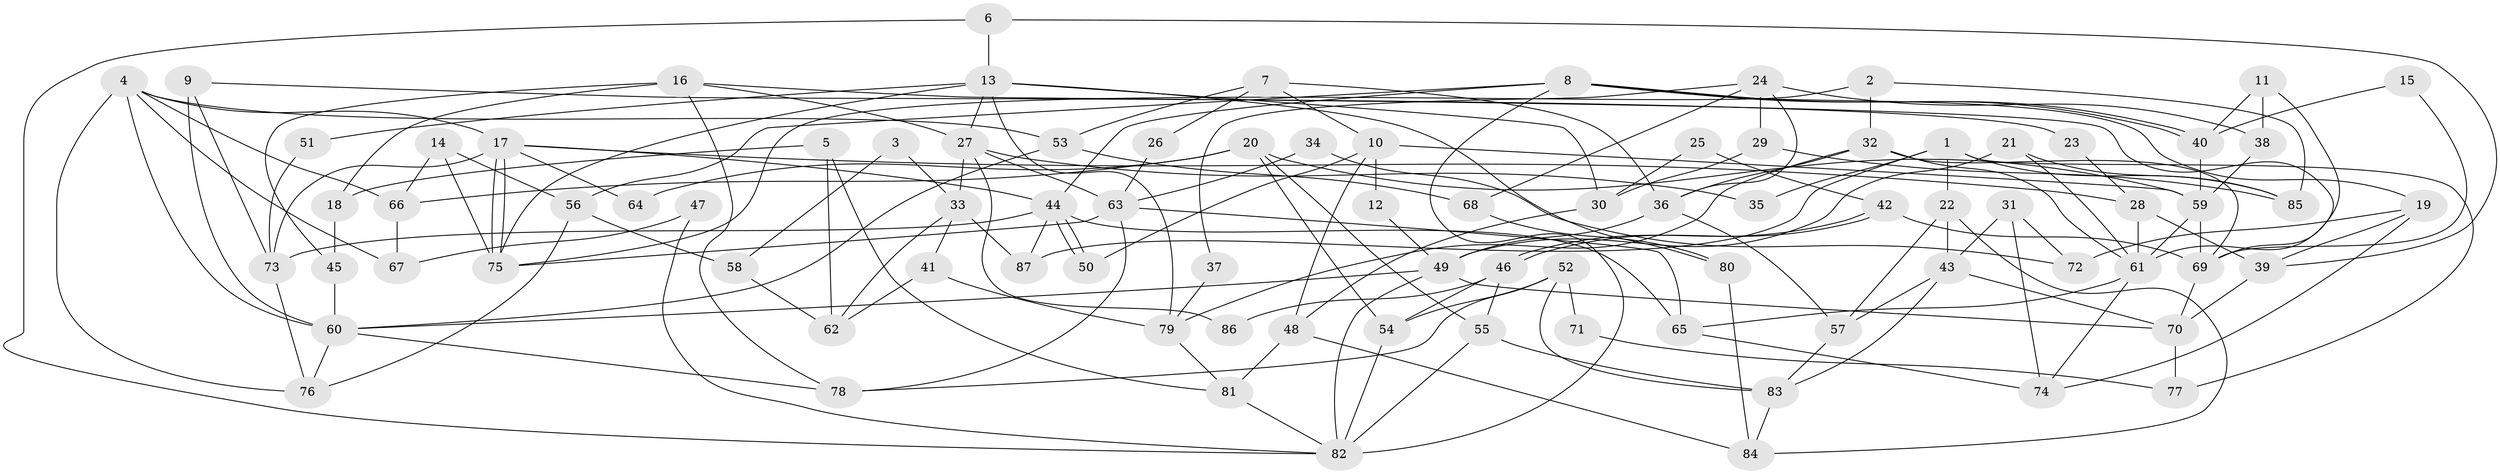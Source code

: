 // coarse degree distribution, {5: 0.14814814814814814, 6: 0.1111111111111111, 4: 0.14814814814814814, 9: 0.05555555555555555, 3: 0.2222222222222222, 2: 0.1111111111111111, 7: 0.12962962962962962, 8: 0.07407407407407407}
// Generated by graph-tools (version 1.1) at 2025/23/03/03/25 07:23:57]
// undirected, 87 vertices, 174 edges
graph export_dot {
graph [start="1"]
  node [color=gray90,style=filled];
  1;
  2;
  3;
  4;
  5;
  6;
  7;
  8;
  9;
  10;
  11;
  12;
  13;
  14;
  15;
  16;
  17;
  18;
  19;
  20;
  21;
  22;
  23;
  24;
  25;
  26;
  27;
  28;
  29;
  30;
  31;
  32;
  33;
  34;
  35;
  36;
  37;
  38;
  39;
  40;
  41;
  42;
  43;
  44;
  45;
  46;
  47;
  48;
  49;
  50;
  51;
  52;
  53;
  54;
  55;
  56;
  57;
  58;
  59;
  60;
  61;
  62;
  63;
  64;
  65;
  66;
  67;
  68;
  69;
  70;
  71;
  72;
  73;
  74;
  75;
  76;
  77;
  78;
  79;
  80;
  81;
  82;
  83;
  84;
  85;
  86;
  87;
  1 -- 87;
  1 -- 85;
  1 -- 22;
  1 -- 35;
  1 -- 77;
  2 -- 32;
  2 -- 75;
  2 -- 85;
  3 -- 33;
  3 -- 58;
  4 -- 17;
  4 -- 76;
  4 -- 53;
  4 -- 60;
  4 -- 66;
  4 -- 67;
  5 -- 81;
  5 -- 18;
  5 -- 62;
  6 -- 39;
  6 -- 82;
  6 -- 13;
  7 -- 36;
  7 -- 53;
  7 -- 10;
  7 -- 26;
  8 -- 82;
  8 -- 40;
  8 -- 40;
  8 -- 19;
  8 -- 44;
  8 -- 56;
  9 -- 73;
  9 -- 60;
  9 -- 23;
  10 -- 59;
  10 -- 12;
  10 -- 48;
  10 -- 50;
  11 -- 38;
  11 -- 61;
  11 -- 40;
  12 -- 49;
  13 -- 79;
  13 -- 27;
  13 -- 30;
  13 -- 51;
  13 -- 75;
  13 -- 80;
  14 -- 56;
  14 -- 75;
  14 -- 66;
  15 -- 69;
  15 -- 40;
  16 -- 78;
  16 -- 27;
  16 -- 18;
  16 -- 45;
  16 -- 69;
  17 -- 75;
  17 -- 75;
  17 -- 44;
  17 -- 28;
  17 -- 64;
  17 -- 73;
  18 -- 45;
  19 -- 39;
  19 -- 72;
  19 -- 74;
  20 -- 59;
  20 -- 66;
  20 -- 54;
  20 -- 55;
  20 -- 64;
  21 -- 61;
  21 -- 85;
  21 -- 49;
  22 -- 57;
  22 -- 43;
  22 -- 84;
  23 -- 28;
  24 -- 68;
  24 -- 36;
  24 -- 29;
  24 -- 37;
  24 -- 38;
  25 -- 42;
  25 -- 30;
  26 -- 63;
  27 -- 63;
  27 -- 33;
  27 -- 35;
  27 -- 86;
  28 -- 61;
  28 -- 39;
  29 -- 30;
  29 -- 85;
  30 -- 48;
  31 -- 74;
  31 -- 43;
  31 -- 72;
  32 -- 61;
  32 -- 69;
  32 -- 36;
  32 -- 79;
  33 -- 41;
  33 -- 62;
  33 -- 87;
  34 -- 63;
  34 -- 72;
  36 -- 49;
  36 -- 57;
  37 -- 79;
  38 -- 59;
  39 -- 70;
  40 -- 59;
  41 -- 62;
  41 -- 79;
  42 -- 69;
  42 -- 46;
  42 -- 46;
  43 -- 83;
  43 -- 57;
  43 -- 70;
  44 -- 50;
  44 -- 50;
  44 -- 65;
  44 -- 73;
  44 -- 87;
  45 -- 60;
  46 -- 55;
  46 -- 54;
  46 -- 86;
  47 -- 82;
  47 -- 67;
  48 -- 84;
  48 -- 81;
  49 -- 60;
  49 -- 70;
  49 -- 82;
  51 -- 73;
  52 -- 54;
  52 -- 83;
  52 -- 71;
  52 -- 78;
  53 -- 60;
  53 -- 68;
  54 -- 82;
  55 -- 82;
  55 -- 83;
  56 -- 76;
  56 -- 58;
  57 -- 83;
  58 -- 62;
  59 -- 69;
  59 -- 61;
  60 -- 78;
  60 -- 76;
  61 -- 65;
  61 -- 74;
  63 -- 75;
  63 -- 65;
  63 -- 78;
  65 -- 74;
  66 -- 67;
  68 -- 80;
  69 -- 70;
  70 -- 77;
  71 -- 77;
  73 -- 76;
  79 -- 81;
  80 -- 84;
  81 -- 82;
  83 -- 84;
}
